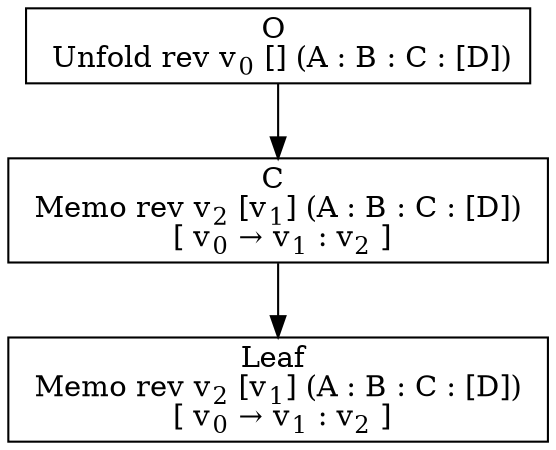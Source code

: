digraph {
    graph [rankdir=TB
          ,bgcolor=transparent];
    node [shape=box
         ,fillcolor=white
         ,style=filled];
    0 [label=<O <BR/> Unfold rev v<SUB>0</SUB> [] (A : B : C : [D])>];
    1 [label=<C <BR/> Memo rev v<SUB>2</SUB> [v<SUB>1</SUB>] (A : B : C : [D]) <BR/>  [ v<SUB>0</SUB> &rarr; v<SUB>1</SUB> : v<SUB>2</SUB> ] >];
    2 [label=<Leaf <BR/> Memo rev v<SUB>2</SUB> [v<SUB>1</SUB>] (A : B : C : [D]) <BR/>  [ v<SUB>0</SUB> &rarr; v<SUB>1</SUB> : v<SUB>2</SUB> ] >];
    0 -> 1 [label=""];
    1 -> 2 [label=""];
}